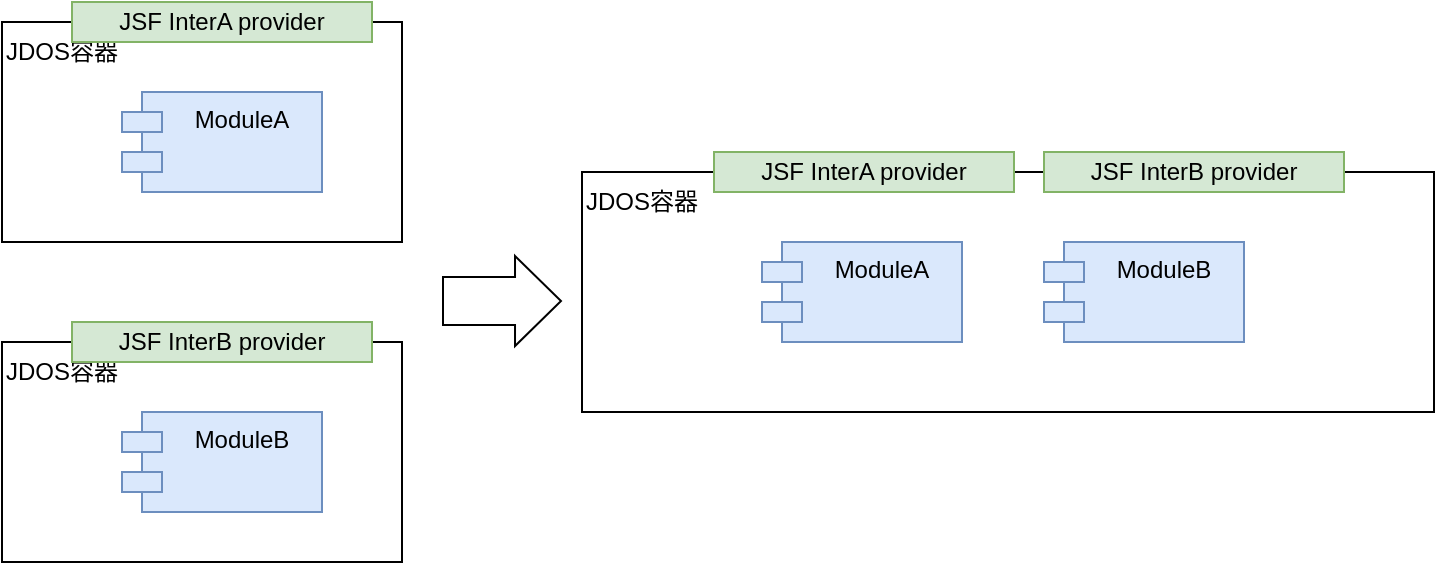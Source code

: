 <mxfile version="20.8.1" type="github">
  <diagram id="JhRs3tgzBdO8MVtkOePI" name="第 1 页">
    <mxGraphModel dx="1238" dy="1063" grid="0" gridSize="10" guides="1" tooltips="1" connect="1" arrows="1" fold="1" page="1" pageScale="1" pageWidth="827" pageHeight="1169" math="0" shadow="0">
      <root>
        <mxCell id="0" />
        <mxCell id="1" parent="0" />
        <mxCell id="RI_-G7MotKDhiSOVtdFw-2" value="" style="html=1;" vertex="1" parent="1">
          <mxGeometry x="70" y="500" width="200" height="110" as="geometry" />
        </mxCell>
        <mxCell id="RI_-G7MotKDhiSOVtdFw-1" value="ModuleA" style="shape=module;align=left;spacingLeft=20;align=center;verticalAlign=top;fillColor=#dae8fc;strokeColor=#6c8ebf;" vertex="1" parent="1">
          <mxGeometry x="130" y="535" width="100" height="50" as="geometry" />
        </mxCell>
        <mxCell id="RI_-G7MotKDhiSOVtdFw-4" value="JDOS容器" style="text;html=1;strokeColor=none;fillColor=none;align=center;verticalAlign=middle;whiteSpace=wrap;rounded=0;" vertex="1" parent="1">
          <mxGeometry x="70" y="500" width="60" height="30" as="geometry" />
        </mxCell>
        <mxCell id="RI_-G7MotKDhiSOVtdFw-5" value="JSF InterA provider" style="rounded=0;whiteSpace=wrap;html=1;fillColor=#d5e8d4;strokeColor=#82b366;" vertex="1" parent="1">
          <mxGeometry x="105" y="490" width="150" height="20" as="geometry" />
        </mxCell>
        <mxCell id="RI_-G7MotKDhiSOVtdFw-6" value="" style="html=1;" vertex="1" parent="1">
          <mxGeometry x="70" y="660" width="200" height="110" as="geometry" />
        </mxCell>
        <mxCell id="RI_-G7MotKDhiSOVtdFw-7" value="ModuleB" style="shape=module;align=left;spacingLeft=20;align=center;verticalAlign=top;fillColor=#dae8fc;strokeColor=#6c8ebf;" vertex="1" parent="1">
          <mxGeometry x="130" y="695" width="100" height="50" as="geometry" />
        </mxCell>
        <mxCell id="RI_-G7MotKDhiSOVtdFw-8" value="JDOS容器" style="text;html=1;strokeColor=none;fillColor=none;align=center;verticalAlign=middle;whiteSpace=wrap;rounded=0;" vertex="1" parent="1">
          <mxGeometry x="70" y="660" width="60" height="30" as="geometry" />
        </mxCell>
        <mxCell id="RI_-G7MotKDhiSOVtdFw-9" value="JSF InterB provider" style="rounded=0;whiteSpace=wrap;html=1;fillColor=#d5e8d4;strokeColor=#82b366;" vertex="1" parent="1">
          <mxGeometry x="105" y="650" width="150" height="20" as="geometry" />
        </mxCell>
        <mxCell id="RI_-G7MotKDhiSOVtdFw-10" value="" style="html=1;" vertex="1" parent="1">
          <mxGeometry x="360" y="575" width="426" height="120" as="geometry" />
        </mxCell>
        <mxCell id="RI_-G7MotKDhiSOVtdFw-11" value="ModuleA" style="shape=module;align=left;spacingLeft=20;align=center;verticalAlign=top;fillColor=#dae8fc;strokeColor=#6c8ebf;" vertex="1" parent="1">
          <mxGeometry x="450" y="610" width="100" height="50" as="geometry" />
        </mxCell>
        <mxCell id="RI_-G7MotKDhiSOVtdFw-12" value="JDOS容器" style="text;html=1;strokeColor=none;fillColor=none;align=center;verticalAlign=middle;whiteSpace=wrap;rounded=0;" vertex="1" parent="1">
          <mxGeometry x="360" y="575" width="60" height="30" as="geometry" />
        </mxCell>
        <mxCell id="RI_-G7MotKDhiSOVtdFw-13" value="JSF InterA provider" style="rounded=0;whiteSpace=wrap;html=1;fillColor=#d5e8d4;strokeColor=#82b366;" vertex="1" parent="1">
          <mxGeometry x="426" y="565" width="150" height="20" as="geometry" />
        </mxCell>
        <mxCell id="RI_-G7MotKDhiSOVtdFw-14" value="ModuleB" style="shape=module;align=left;spacingLeft=20;align=center;verticalAlign=top;fillColor=#dae8fc;strokeColor=#6c8ebf;" vertex="1" parent="1">
          <mxGeometry x="591" y="610" width="100" height="50" as="geometry" />
        </mxCell>
        <mxCell id="RI_-G7MotKDhiSOVtdFw-15" value="JSF InterB provider" style="rounded=0;whiteSpace=wrap;html=1;fillColor=#d5e8d4;strokeColor=#82b366;" vertex="1" parent="1">
          <mxGeometry x="591" y="565" width="150" height="20" as="geometry" />
        </mxCell>
        <mxCell id="RI_-G7MotKDhiSOVtdFw-17" value="" style="shape=flexArrow;endArrow=classic;html=1;rounded=0;width=24;endSize=7.33;" edge="1" parent="1">
          <mxGeometry y="30" width="50" height="50" relative="1" as="geometry">
            <mxPoint x="290" y="639.5" as="sourcePoint" />
            <mxPoint x="350" y="639.5" as="targetPoint" />
            <mxPoint as="offset" />
          </mxGeometry>
        </mxCell>
      </root>
    </mxGraphModel>
  </diagram>
</mxfile>
